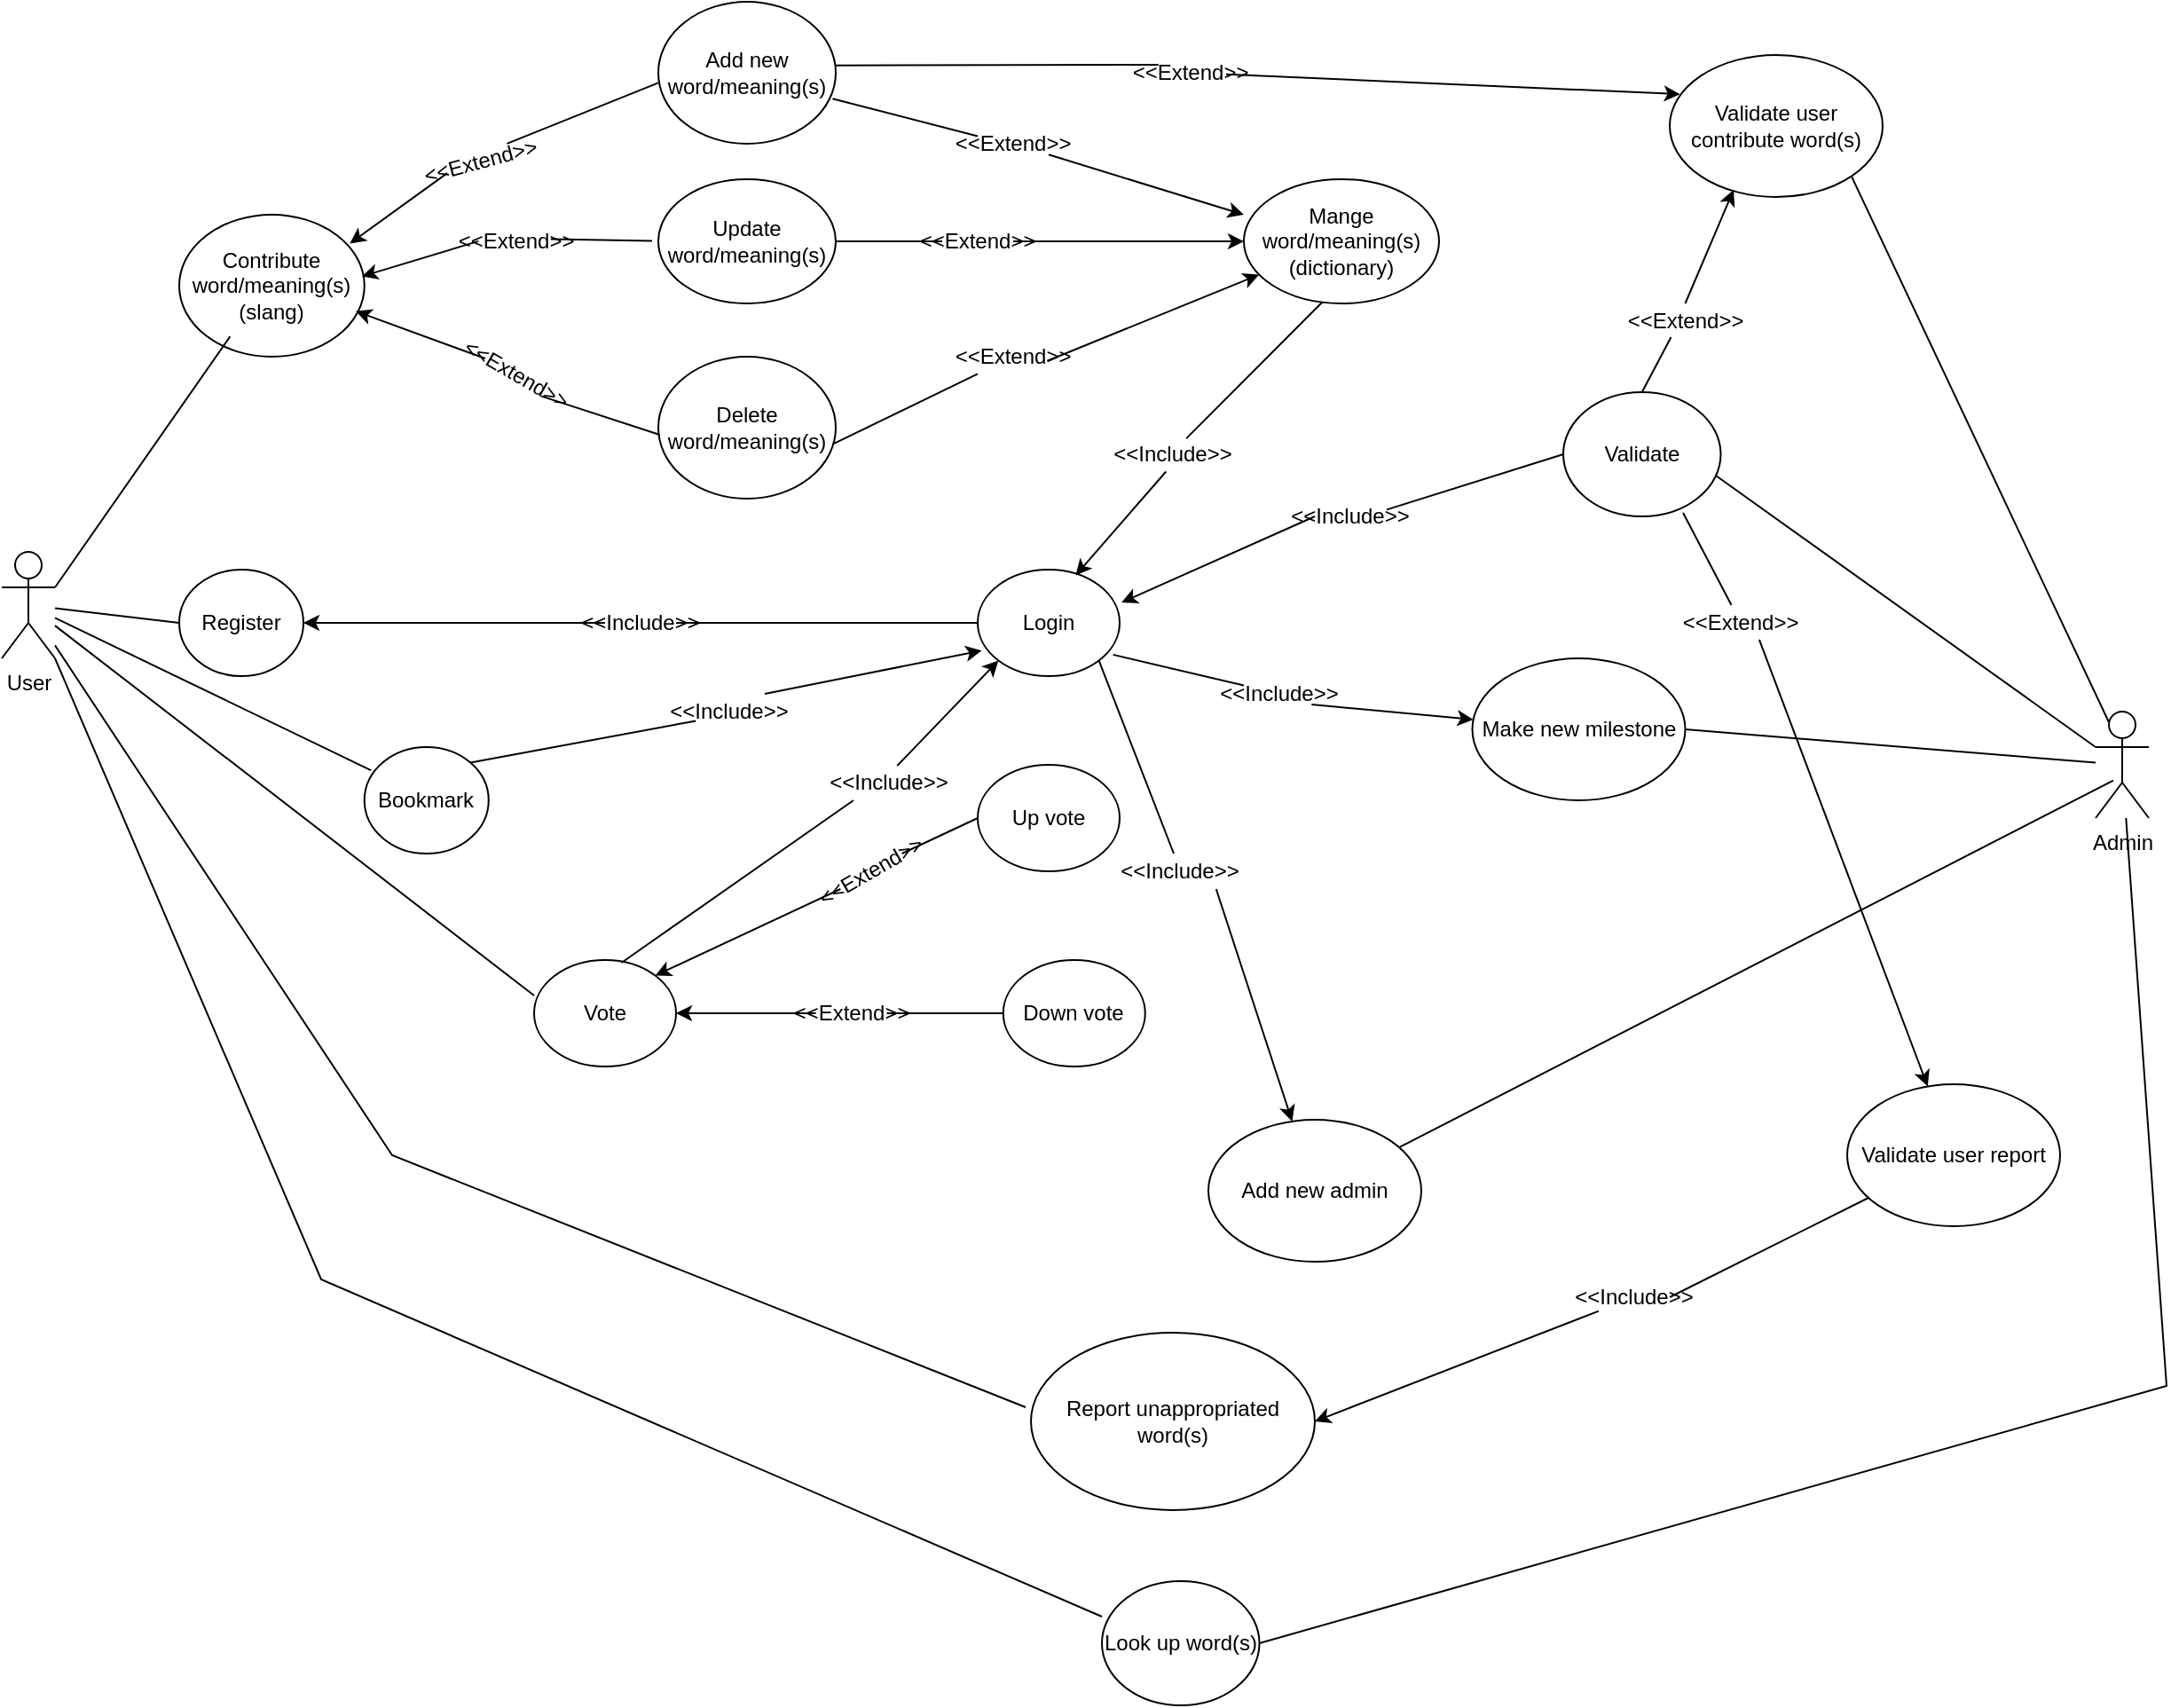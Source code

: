 <mxfile version="19.0.3" type="device"><diagram id="8RqWYSmorHsXbq1c-oKR" name="Page-1"><mxGraphModel dx="1422" dy="903" grid="1" gridSize="10" guides="1" tooltips="1" connect="1" arrows="1" fold="1" page="1" pageScale="1" pageWidth="1600" pageHeight="1200" math="0" shadow="0"><root><mxCell id="0"/><mxCell id="1" parent="0"/><mxCell id="_uc0YOR7MRCnR5nthvHS-1" value="User" style="shape=umlActor;verticalLabelPosition=bottom;verticalAlign=top;html=1;outlineConnect=0;" parent="1" vertex="1"><mxGeometry x="40" y="310" width="30" height="60" as="geometry"/></mxCell><mxCell id="_uc0YOR7MRCnR5nthvHS-2" value="Register" style="ellipse;whiteSpace=wrap;html=1;" parent="1" vertex="1"><mxGeometry x="140" y="320" width="70" height="60" as="geometry"/></mxCell><mxCell id="_uc0YOR7MRCnR5nthvHS-3" value="Login" style="ellipse;whiteSpace=wrap;html=1;" parent="1" vertex="1"><mxGeometry x="590" y="320" width="80" height="60" as="geometry"/></mxCell><mxCell id="_uc0YOR7MRCnR5nthvHS-4" value="Contribute word/meaning(s) (slang)" style="ellipse;whiteSpace=wrap;html=1;" parent="1" vertex="1"><mxGeometry x="140" y="120" width="104.38" height="80" as="geometry"/></mxCell><mxCell id="_uc0YOR7MRCnR5nthvHS-6" value="Look up word(s)" style="ellipse;whiteSpace=wrap;html=1;" parent="1" vertex="1"><mxGeometry x="660" y="890" width="88.75" height="70" as="geometry"/></mxCell><mxCell id="_uc0YOR7MRCnR5nthvHS-7" value="Report&amp;nbsp;unappropriated word(s)" style="ellipse;whiteSpace=wrap;html=1;" parent="1" vertex="1"><mxGeometry x="620" y="750" width="160" height="100" as="geometry"/></mxCell><mxCell id="_uc0YOR7MRCnR5nthvHS-9" value="Add new word/meaning(s)" style="ellipse;whiteSpace=wrap;html=1;" parent="1" vertex="1"><mxGeometry x="410" width="100" height="80" as="geometry"/></mxCell><mxCell id="_uc0YOR7MRCnR5nthvHS-10" value="Update word/meaning(s)" style="ellipse;whiteSpace=wrap;html=1;" parent="1" vertex="1"><mxGeometry x="410" y="100" width="100" height="70" as="geometry"/></mxCell><mxCell id="_uc0YOR7MRCnR5nthvHS-11" value="Delete word/meaning(s)" style="ellipse;whiteSpace=wrap;html=1;" parent="1" vertex="1"><mxGeometry x="410" y="200" width="100" height="80" as="geometry"/></mxCell><mxCell id="_uc0YOR7MRCnR5nthvHS-12" value="Vote" style="ellipse;whiteSpace=wrap;html=1;" parent="1" vertex="1"><mxGeometry x="340" y="540" width="80" height="60" as="geometry"/></mxCell><mxCell id="_uc0YOR7MRCnR5nthvHS-13" value="Up vote" style="ellipse;whiteSpace=wrap;html=1;" parent="1" vertex="1"><mxGeometry x="590" y="430" width="80" height="60" as="geometry"/></mxCell><mxCell id="_uc0YOR7MRCnR5nthvHS-14" value="Down vote" style="ellipse;whiteSpace=wrap;html=1;" parent="1" vertex="1"><mxGeometry x="604.38" y="540" width="80" height="60" as="geometry"/></mxCell><mxCell id="_uc0YOR7MRCnR5nthvHS-18" value="Bookmark" style="ellipse;whiteSpace=wrap;html=1;" parent="1" vertex="1"><mxGeometry x="244.38" y="420" width="70" height="60" as="geometry"/></mxCell><mxCell id="_uc0YOR7MRCnR5nthvHS-19" value="" style="endArrow=classic;html=1;rounded=0;exitX=0;exitY=0.5;exitDx=0;exitDy=0;entryX=1;entryY=0.5;entryDx=0;entryDy=0;startArrow=none;" parent="1" source="_uc0YOR7MRCnR5nthvHS-21" target="_uc0YOR7MRCnR5nthvHS-2" edge="1"><mxGeometry width="50" height="50" relative="1" as="geometry"><mxPoint x="460" y="390" as="sourcePoint"/><mxPoint x="510" y="340" as="targetPoint"/></mxGeometry></mxCell><mxCell id="_uc0YOR7MRCnR5nthvHS-22" value="" style="endArrow=classic;html=1;rounded=0;exitX=0.008;exitY=0.55;exitDx=0;exitDy=0;entryX=0.953;entryY=0.68;entryDx=0;entryDy=0;exitPerimeter=0;entryPerimeter=0;startArrow=none;" parent="1" source="_uc0YOR7MRCnR5nthvHS-29" target="_uc0YOR7MRCnR5nthvHS-4" edge="1"><mxGeometry width="50" height="50" relative="1" as="geometry"><mxPoint x="390" y="234.76" as="sourcePoint"/><mxPoint x="310" y="234.76" as="targetPoint"/></mxGeometry></mxCell><mxCell id="_uc0YOR7MRCnR5nthvHS-23" value="" style="endArrow=classic;html=1;rounded=0;entryX=0.986;entryY=0.435;entryDx=0;entryDy=0;entryPerimeter=0;exitX=-0.035;exitY=0.496;exitDx=0;exitDy=0;exitPerimeter=0;startArrow=none;" parent="1" source="_uc0YOR7MRCnR5nthvHS-31" target="_uc0YOR7MRCnR5nthvHS-4" edge="1"><mxGeometry width="50" height="50" relative="1" as="geometry"><mxPoint x="370" y="141" as="sourcePoint"/><mxPoint x="199.499" y="70.0" as="targetPoint"/></mxGeometry></mxCell><mxCell id="_uc0YOR7MRCnR5nthvHS-24" value="" style="endArrow=classic;html=1;rounded=0;exitX=0;exitY=0.571;exitDx=0;exitDy=0;entryX=0.921;entryY=0.203;entryDx=0;entryDy=0;exitPerimeter=0;entryPerimeter=0;startArrow=none;" parent="1" source="_uc0YOR7MRCnR5nthvHS-32" target="_uc0YOR7MRCnR5nthvHS-4" edge="1"><mxGeometry width="50" height="50" relative="1" as="geometry"><mxPoint x="360.5" y="100" as="sourcePoint"/><mxPoint x="189.999" y="29.1" as="targetPoint"/></mxGeometry></mxCell><mxCell id="_uc0YOR7MRCnR5nthvHS-27" value="" style="endArrow=none;html=1;rounded=0;entryX=0;entryY=0.5;entryDx=0;entryDy=0;" parent="1" source="_uc0YOR7MRCnR5nthvHS-1" target="_uc0YOR7MRCnR5nthvHS-2" edge="1"><mxGeometry width="50" height="50" relative="1" as="geometry"><mxPoint x="80" y="470" as="sourcePoint"/><mxPoint x="130" y="420" as="targetPoint"/></mxGeometry></mxCell><mxCell id="_uc0YOR7MRCnR5nthvHS-32" value="&amp;lt;&amp;lt;Extend&amp;gt;&amp;gt;" style="text;html=1;strokeColor=none;fillColor=none;align=center;verticalAlign=middle;whiteSpace=wrap;rounded=0;rotation=-15;" parent="1" vertex="1"><mxGeometry x="290" y="80" width="40" height="20" as="geometry"/></mxCell><mxCell id="_uc0YOR7MRCnR5nthvHS-33" value="" style="endArrow=none;html=1;rounded=0;exitX=0;exitY=0.571;exitDx=0;exitDy=0;entryX=0.921;entryY=0.203;entryDx=0;entryDy=0;exitPerimeter=0;entryPerimeter=0;" parent="1" source="_uc0YOR7MRCnR5nthvHS-9" target="_uc0YOR7MRCnR5nthvHS-32" edge="1"><mxGeometry width="50" height="50" relative="1" as="geometry"><mxPoint x="410" y="39.97" as="sourcePoint"/><mxPoint x="237.369" y="134.21" as="targetPoint"/></mxGeometry></mxCell><mxCell id="_uc0YOR7MRCnR5nthvHS-31" value="&amp;lt;&amp;lt;Extend&amp;gt;&amp;gt;" style="text;html=1;strokeColor=none;fillColor=none;align=center;verticalAlign=middle;whiteSpace=wrap;rounded=0;rotation=0;" parent="1" vertex="1"><mxGeometry x="310" y="125" width="40" height="20" as="geometry"/></mxCell><mxCell id="_uc0YOR7MRCnR5nthvHS-34" value="" style="endArrow=none;html=1;rounded=0;entryX=0.986;entryY=0.435;entryDx=0;entryDy=0;entryPerimeter=0;exitX=-0.035;exitY=0.496;exitDx=0;exitDy=0;exitPerimeter=0;" parent="1" source="_uc0YOR7MRCnR5nthvHS-10" target="_uc0YOR7MRCnR5nthvHS-31" edge="1"><mxGeometry width="50" height="50" relative="1" as="geometry"><mxPoint x="406.894" y="134.72" as="sourcePoint"/><mxPoint x="243.138" y="150.45" as="targetPoint"/></mxGeometry></mxCell><mxCell id="_uc0YOR7MRCnR5nthvHS-29" value="&amp;lt;&amp;lt;Extend&amp;gt;&amp;gt;" style="text;html=1;strokeColor=none;fillColor=none;align=center;verticalAlign=middle;whiteSpace=wrap;rounded=0;rotation=30;" parent="1" vertex="1"><mxGeometry x="310" y="200" width="40" height="20" as="geometry"/></mxCell><mxCell id="_uc0YOR7MRCnR5nthvHS-36" value="" style="endArrow=none;html=1;rounded=0;exitX=0.008;exitY=0.55;exitDx=0;exitDy=0;entryX=0.953;entryY=0.68;entryDx=0;entryDy=0;exitPerimeter=0;entryPerimeter=0;" parent="1" source="_uc0YOR7MRCnR5nthvHS-11" target="_uc0YOR7MRCnR5nthvHS-29" edge="1"><mxGeometry width="50" height="50" relative="1" as="geometry"><mxPoint x="410.71" y="238.5" as="sourcePoint"/><mxPoint x="240.209" y="167.6" as="targetPoint"/></mxGeometry></mxCell><mxCell id="_uc0YOR7MRCnR5nthvHS-21" value="&amp;lt;&amp;lt;Include&amp;gt;&amp;gt;" style="text;html=1;strokeColor=none;fillColor=none;align=center;verticalAlign=middle;whiteSpace=wrap;rounded=0;" parent="1" vertex="1"><mxGeometry x="380" y="340" width="40" height="20" as="geometry"/></mxCell><mxCell id="_uc0YOR7MRCnR5nthvHS-37" value="" style="endArrow=none;html=1;rounded=0;exitX=0;exitY=0.5;exitDx=0;exitDy=0;entryX=1;entryY=0.5;entryDx=0;entryDy=0;" parent="1" source="_uc0YOR7MRCnR5nthvHS-3" target="_uc0YOR7MRCnR5nthvHS-21" edge="1"><mxGeometry width="50" height="50" relative="1" as="geometry"><mxPoint x="290" y="350" as="sourcePoint"/><mxPoint x="210" y="350" as="targetPoint"/></mxGeometry></mxCell><mxCell id="_uc0YOR7MRCnR5nthvHS-40" value="" style="endArrow=classic;html=1;rounded=0;exitX=0;exitY=0.5;exitDx=0;exitDy=0;entryX=1;entryY=0;entryDx=0;entryDy=0;startArrow=none;" parent="1" source="_uc0YOR7MRCnR5nthvHS-39" target="_uc0YOR7MRCnR5nthvHS-12" edge="1"><mxGeometry width="50" height="50" relative="1" as="geometry"><mxPoint x="390" y="510" as="sourcePoint"/><mxPoint x="440" y="460" as="targetPoint"/></mxGeometry></mxCell><mxCell id="_uc0YOR7MRCnR5nthvHS-39" value="&amp;lt;&amp;lt;Extend&amp;gt;&amp;gt;" style="text;html=1;strokeColor=none;fillColor=none;align=center;verticalAlign=middle;whiteSpace=wrap;rounded=0;rotation=-30;" parent="1" vertex="1"><mxGeometry x="510" y="480" width="40" height="20" as="geometry"/></mxCell><mxCell id="_uc0YOR7MRCnR5nthvHS-43" value="" style="endArrow=none;html=1;rounded=0;exitX=0;exitY=0.5;exitDx=0;exitDy=0;entryX=1;entryY=0.5;entryDx=0;entryDy=0;" parent="1" source="_uc0YOR7MRCnR5nthvHS-13" target="_uc0YOR7MRCnR5nthvHS-39" edge="1"><mxGeometry width="50" height="50" relative="1" as="geometry"><mxPoint x="550" y="460" as="sourcePoint"/><mxPoint x="478.284" y="518.787" as="targetPoint"/></mxGeometry></mxCell><mxCell id="_uc0YOR7MRCnR5nthvHS-44" value="" style="endArrow=classic;html=1;rounded=0;exitX=0;exitY=0.5;exitDx=0;exitDy=0;startArrow=none;" parent="1" source="_uc0YOR7MRCnR5nthvHS-45" target="_uc0YOR7MRCnR5nthvHS-12" edge="1"><mxGeometry width="50" height="50" relative="1" as="geometry"><mxPoint x="410" y="680" as="sourcePoint"/><mxPoint x="460" y="630" as="targetPoint"/></mxGeometry></mxCell><mxCell id="_uc0YOR7MRCnR5nthvHS-45" value="&amp;lt;&amp;lt;Extend&amp;gt;&amp;gt;" style="text;html=1;strokeColor=none;fillColor=none;align=center;verticalAlign=middle;whiteSpace=wrap;rounded=0;rotation=0;" parent="1" vertex="1"><mxGeometry x="498.75" y="560" width="40" height="20" as="geometry"/></mxCell><mxCell id="_uc0YOR7MRCnR5nthvHS-46" value="" style="endArrow=none;html=1;rounded=0;exitX=0;exitY=0.5;exitDx=0;exitDy=0;" parent="1" source="_uc0YOR7MRCnR5nthvHS-14" target="_uc0YOR7MRCnR5nthvHS-45" edge="1"><mxGeometry width="50" height="50" relative="1" as="geometry"><mxPoint x="540" y="590" as="sourcePoint"/><mxPoint x="482.142" y="557.857" as="targetPoint"/></mxGeometry></mxCell><mxCell id="_uc0YOR7MRCnR5nthvHS-47" value="Mange word/meaning(s) (dictionary)" style="ellipse;whiteSpace=wrap;html=1;" parent="1" vertex="1"><mxGeometry x="740" y="100" width="110" height="70" as="geometry"/></mxCell><mxCell id="_uc0YOR7MRCnR5nthvHS-48" value="Admin" style="shape=umlActor;verticalLabelPosition=bottom;verticalAlign=top;html=1;outlineConnect=0;" parent="1" vertex="1"><mxGeometry x="1220" y="400" width="30" height="60" as="geometry"/></mxCell><mxCell id="_uc0YOR7MRCnR5nthvHS-50" value="" style="endArrow=classic;html=1;rounded=0;entryX=0;entryY=0.286;entryDx=0;entryDy=0;entryPerimeter=0;startArrow=none;" parent="1" source="_uc0YOR7MRCnR5nthvHS-81" target="_uc0YOR7MRCnR5nthvHS-47" edge="1"><mxGeometry width="50" height="50" relative="1" as="geometry"><mxPoint x="500" y="40" as="sourcePoint"/><mxPoint x="600" y="20" as="targetPoint"/></mxGeometry></mxCell><mxCell id="_uc0YOR7MRCnR5nthvHS-51" value="" style="endArrow=classic;html=1;rounded=0;entryX=0;entryY=0.5;entryDx=0;entryDy=0;startArrow=none;" parent="1" source="_uc0YOR7MRCnR5nthvHS-83" target="_uc0YOR7MRCnR5nthvHS-47" edge="1"><mxGeometry width="50" height="50" relative="1" as="geometry"><mxPoint x="500" y="135" as="sourcePoint"/><mxPoint x="730" y="150.02" as="targetPoint"/></mxGeometry></mxCell><mxCell id="_uc0YOR7MRCnR5nthvHS-52" value="" style="endArrow=classic;html=1;rounded=0;exitX=0.98;exitY=0.618;exitDx=0;exitDy=0;exitPerimeter=0;startArrow=none;" parent="1" source="_uc0YOR7MRCnR5nthvHS-85" target="_uc0YOR7MRCnR5nthvHS-47" edge="1"><mxGeometry width="50" height="50" relative="1" as="geometry"><mxPoint x="510" y="200" as="sourcePoint"/><mxPoint x="750" y="280.02" as="targetPoint"/></mxGeometry></mxCell><mxCell id="_uc0YOR7MRCnR5nthvHS-54" value="Validate" style="ellipse;whiteSpace=wrap;html=1;" parent="1" vertex="1"><mxGeometry x="920" y="220" width="88.75" height="70" as="geometry"/></mxCell><mxCell id="_uc0YOR7MRCnR5nthvHS-56" value="Validate user contribute word(s)" style="ellipse;whiteSpace=wrap;html=1;" parent="1" vertex="1"><mxGeometry x="980" y="30" width="120" height="80" as="geometry"/></mxCell><mxCell id="_uc0YOR7MRCnR5nthvHS-57" value="Validate user report" style="ellipse;whiteSpace=wrap;html=1;" parent="1" vertex="1"><mxGeometry x="1080" y="610" width="120" height="80" as="geometry"/></mxCell><mxCell id="_uc0YOR7MRCnR5nthvHS-58" value="Add new admin" style="ellipse;whiteSpace=wrap;html=1;" parent="1" vertex="1"><mxGeometry x="720" y="630" width="120" height="80" as="geometry"/></mxCell><mxCell id="_uc0YOR7MRCnR5nthvHS-59" value="Make new&amp;nbsp;milestone" style="ellipse;whiteSpace=wrap;html=1;" parent="1" vertex="1"><mxGeometry x="868.75" y="370" width="120" height="80" as="geometry"/></mxCell><mxCell id="_uc0YOR7MRCnR5nthvHS-60" value="" style="endArrow=classic;html=1;rounded=0;exitX=0.5;exitY=0;exitDx=0;exitDy=0;entryX=0.3;entryY=0.95;entryDx=0;entryDy=0;entryPerimeter=0;startArrow=none;" parent="1" source="_uc0YOR7MRCnR5nthvHS-114" target="_uc0YOR7MRCnR5nthvHS-56" edge="1"><mxGeometry width="50" height="50" relative="1" as="geometry"><mxPoint x="750" y="300" as="sourcePoint"/><mxPoint x="800" y="250" as="targetPoint"/></mxGeometry></mxCell><mxCell id="_uc0YOR7MRCnR5nthvHS-61" value="" style="endArrow=classic;html=1;rounded=0;exitX=0.761;exitY=0.971;exitDx=0;exitDy=0;exitPerimeter=0;startArrow=none;" parent="1" source="_uc0YOR7MRCnR5nthvHS-78" target="_uc0YOR7MRCnR5nthvHS-57" edge="1"><mxGeometry width="50" height="50" relative="1" as="geometry"><mxPoint x="1022.899" y="310.001" as="sourcePoint"/><mxPoint x="950" y="450.33" as="targetPoint"/></mxGeometry></mxCell><mxCell id="_uc0YOR7MRCnR5nthvHS-62" value="" style="endArrow=classic;html=1;rounded=0;entryX=0;entryY=1;entryDx=0;entryDy=0;exitX=0.616;exitY=0.025;exitDx=0;exitDy=0;exitPerimeter=0;startArrow=none;" parent="1" source="_uc0YOR7MRCnR5nthvHS-73" target="_uc0YOR7MRCnR5nthvHS-3" edge="1"><mxGeometry width="50" height="50" relative="1" as="geometry"><mxPoint x="280" y="660" as="sourcePoint"/><mxPoint x="330" y="610" as="targetPoint"/></mxGeometry></mxCell><mxCell id="_uc0YOR7MRCnR5nthvHS-63" value="" style="endArrow=classic;html=1;rounded=0;entryX=0.028;entryY=0.76;entryDx=0;entryDy=0;entryPerimeter=0;exitX=1;exitY=0;exitDx=0;exitDy=0;startArrow=none;" parent="1" source="_uc0YOR7MRCnR5nthvHS-71" target="_uc0YOR7MRCnR5nthvHS-3" edge="1"><mxGeometry width="50" height="50" relative="1" as="geometry"><mxPoint x="360" y="430" as="sourcePoint"/><mxPoint x="410" y="380" as="targetPoint"/></mxGeometry></mxCell><mxCell id="_uc0YOR7MRCnR5nthvHS-65" value="" style="endArrow=classic;html=1;rounded=0;exitX=0.403;exitY=0.987;exitDx=0;exitDy=0;entryX=0.69;entryY=0.054;entryDx=0;entryDy=0;entryPerimeter=0;exitPerimeter=0;startArrow=none;" parent="1" source="_uc0YOR7MRCnR5nthvHS-96" target="_uc0YOR7MRCnR5nthvHS-3" edge="1"><mxGeometry width="50" height="50" relative="1" as="geometry"><mxPoint x="799.899" y="269.831" as="sourcePoint"/><mxPoint x="727" y="410.16" as="targetPoint"/></mxGeometry></mxCell><mxCell id="_uc0YOR7MRCnR5nthvHS-66" value="" style="endArrow=classic;html=1;rounded=0;exitX=0;exitY=0.5;exitDx=0;exitDy=0;entryX=1.013;entryY=0.309;entryDx=0;entryDy=0;entryPerimeter=0;startArrow=none;" parent="1" source="_uc0YOR7MRCnR5nthvHS-92" target="_uc0YOR7MRCnR5nthvHS-3" edge="1"><mxGeometry width="50" height="50" relative="1" as="geometry"><mxPoint x="836.899" y="269.831" as="sourcePoint"/><mxPoint x="764" y="410.16" as="targetPoint"/></mxGeometry></mxCell><mxCell id="_uc0YOR7MRCnR5nthvHS-67" value="" style="endArrow=classic;html=1;rounded=0;exitX=1;exitY=1;exitDx=0;exitDy=0;fontStyle=1;startArrow=none;" parent="1" source="_uc0YOR7MRCnR5nthvHS-75" target="_uc0YOR7MRCnR5nthvHS-58" edge="1"><mxGeometry width="50" height="50" relative="1" as="geometry"><mxPoint x="772.899" y="539.671" as="sourcePoint"/><mxPoint x="700" y="680" as="targetPoint"/></mxGeometry></mxCell><mxCell id="_uc0YOR7MRCnR5nthvHS-68" value="" style="endArrow=classic;html=1;rounded=0;exitX=0.954;exitY=0.799;exitDx=0;exitDy=0;exitPerimeter=0;startArrow=none;" parent="1" source="_uc0YOR7MRCnR5nthvHS-87" target="_uc0YOR7MRCnR5nthvHS-59" edge="1"><mxGeometry width="50" height="50" relative="1" as="geometry"><mxPoint x="668.563" y="381.002" as="sourcePoint"/><mxPoint x="848.436" y="692.673" as="targetPoint"/></mxGeometry></mxCell><mxCell id="_uc0YOR7MRCnR5nthvHS-69" value="" style="endArrow=classic;html=1;rounded=0;entryX=1;entryY=0.5;entryDx=0;entryDy=0;startArrow=none;" parent="1" source="_uc0YOR7MRCnR5nthvHS-77" target="_uc0YOR7MRCnR5nthvHS-7" edge="1"><mxGeometry width="50" height="50" relative="1" as="geometry"><mxPoint x="920" y="780" as="sourcePoint"/><mxPoint x="970" y="730" as="targetPoint"/></mxGeometry></mxCell><mxCell id="_uc0YOR7MRCnR5nthvHS-70" value="" style="endArrow=classic;html=1;rounded=0;entryX=0.049;entryY=0.276;entryDx=0;entryDy=0;entryPerimeter=0;startArrow=none;" parent="1" source="_uc0YOR7MRCnR5nthvHS-94" target="_uc0YOR7MRCnR5nthvHS-56" edge="1"><mxGeometry width="50" height="50" relative="1" as="geometry"><mxPoint x="500" y="30" as="sourcePoint"/><mxPoint x="430" y="670" as="targetPoint"/></mxGeometry></mxCell><mxCell id="_uc0YOR7MRCnR5nthvHS-71" value="&amp;lt;&amp;lt;Include&amp;gt;&amp;gt;" style="text;html=1;strokeColor=none;fillColor=none;align=center;verticalAlign=middle;whiteSpace=wrap;rounded=0;" parent="1" vertex="1"><mxGeometry x="430" y="390" width="40" height="20" as="geometry"/></mxCell><mxCell id="_uc0YOR7MRCnR5nthvHS-72" value="" style="endArrow=none;html=1;rounded=0;entryX=0.028;entryY=0.76;entryDx=0;entryDy=0;entryPerimeter=0;exitX=1;exitY=0;exitDx=0;exitDy=0;" parent="1" source="_uc0YOR7MRCnR5nthvHS-18" target="_uc0YOR7MRCnR5nthvHS-71" edge="1"><mxGeometry width="50" height="50" relative="1" as="geometry"><mxPoint x="224.759" y="478.787" as="sourcePoint"/><mxPoint x="592.24" y="365.6" as="targetPoint"/></mxGeometry></mxCell><mxCell id="_uc0YOR7MRCnR5nthvHS-73" value="&amp;lt;&amp;lt;Include&amp;gt;&amp;gt;" style="text;html=1;strokeColor=none;fillColor=none;align=center;verticalAlign=middle;whiteSpace=wrap;rounded=0;" parent="1" vertex="1"><mxGeometry x="520" y="430" width="40" height="20" as="geometry"/></mxCell><mxCell id="_uc0YOR7MRCnR5nthvHS-74" value="" style="endArrow=none;html=1;rounded=0;entryX=0;entryY=1;entryDx=0;entryDy=0;exitX=0.616;exitY=0.025;exitDx=0;exitDy=0;exitPerimeter=0;" parent="1" source="_uc0YOR7MRCnR5nthvHS-12" target="_uc0YOR7MRCnR5nthvHS-73" edge="1"><mxGeometry width="50" height="50" relative="1" as="geometry"><mxPoint x="459.28" y="511.5" as="sourcePoint"/><mxPoint x="601.716" y="371.213" as="targetPoint"/></mxGeometry></mxCell><mxCell id="_uc0YOR7MRCnR5nthvHS-75" value="&amp;lt;&amp;lt;Include&amp;gt;&amp;gt;" style="text;html=1;strokeColor=none;fillColor=none;align=center;verticalAlign=middle;whiteSpace=wrap;rounded=0;" parent="1" vertex="1"><mxGeometry x="684.38" y="480" width="40" height="20" as="geometry"/></mxCell><mxCell id="_uc0YOR7MRCnR5nthvHS-76" value="" style="endArrow=none;html=1;rounded=0;exitX=1;exitY=1;exitDx=0;exitDy=0;fontStyle=1" parent="1" source="_uc0YOR7MRCnR5nthvHS-3" target="_uc0YOR7MRCnR5nthvHS-75" edge="1"><mxGeometry width="50" height="50" relative="1" as="geometry"><mxPoint x="658.284" y="371.213" as="sourcePoint"/><mxPoint x="764.323" y="631.39" as="targetPoint"/></mxGeometry></mxCell><mxCell id="_uc0YOR7MRCnR5nthvHS-78" value="&amp;lt;&amp;lt;Extend&amp;gt;&amp;gt;" style="text;html=1;strokeColor=none;fillColor=none;align=center;verticalAlign=middle;whiteSpace=wrap;rounded=0;" parent="1" vertex="1"><mxGeometry x="1000" y="340" width="40" height="20" as="geometry"/></mxCell><mxCell id="_uc0YOR7MRCnR5nthvHS-79" value="" style="endArrow=none;html=1;rounded=0;exitX=0.761;exitY=0.971;exitDx=0;exitDy=0;exitPerimeter=0;" parent="1" source="_uc0YOR7MRCnR5nthvHS-54" target="_uc0YOR7MRCnR5nthvHS-78" edge="1"><mxGeometry width="50" height="50" relative="1" as="geometry"><mxPoint x="987.539" y="287.97" as="sourcePoint"/><mxPoint x="1050.778" y="421.837" as="targetPoint"/></mxGeometry></mxCell><mxCell id="_uc0YOR7MRCnR5nthvHS-81" value="&amp;lt;&amp;lt;Extend&amp;gt;&amp;gt;" style="text;html=1;strokeColor=none;fillColor=none;align=center;verticalAlign=middle;whiteSpace=wrap;rounded=0;rotation=0;" parent="1" vertex="1"><mxGeometry x="590" y="70" width="40" height="20" as="geometry"/></mxCell><mxCell id="_uc0YOR7MRCnR5nthvHS-82" value="" style="endArrow=none;html=1;rounded=0;entryX=0;entryY=0.286;entryDx=0;entryDy=0;entryPerimeter=0;exitX=0.982;exitY=0.683;exitDx=0;exitDy=0;exitPerimeter=0;" parent="1" target="_uc0YOR7MRCnR5nthvHS-81" edge="1" source="_uc0YOR7MRCnR5nthvHS-9"><mxGeometry width="50" height="50" relative="1" as="geometry"><mxPoint x="500" y="40" as="sourcePoint"/><mxPoint x="740" y="120.02" as="targetPoint"/></mxGeometry></mxCell><mxCell id="_uc0YOR7MRCnR5nthvHS-83" value="&amp;lt;&amp;lt;Extend&amp;gt;&amp;gt;" style="text;html=1;strokeColor=none;fillColor=none;align=center;verticalAlign=middle;whiteSpace=wrap;rounded=0;rotation=0;" parent="1" vertex="1"><mxGeometry x="570" y="125" width="40" height="20" as="geometry"/></mxCell><mxCell id="_uc0YOR7MRCnR5nthvHS-84" value="" style="endArrow=none;html=1;rounded=0;entryX=0;entryY=0.5;entryDx=0;entryDy=0;exitX=1;exitY=0.5;exitDx=0;exitDy=0;" parent="1" target="_uc0YOR7MRCnR5nthvHS-83" edge="1" source="_uc0YOR7MRCnR5nthvHS-10"><mxGeometry width="50" height="50" relative="1" as="geometry"><mxPoint x="500" y="135" as="sourcePoint"/><mxPoint x="740" y="135" as="targetPoint"/></mxGeometry></mxCell><mxCell id="_uc0YOR7MRCnR5nthvHS-85" value="&amp;lt;&amp;lt;Extend&amp;gt;&amp;gt;" style="text;html=1;strokeColor=none;fillColor=none;align=center;verticalAlign=middle;whiteSpace=wrap;rounded=0;rotation=0;" parent="1" vertex="1"><mxGeometry x="590" y="190" width="40" height="20" as="geometry"/></mxCell><mxCell id="_uc0YOR7MRCnR5nthvHS-86" value="" style="endArrow=none;html=1;rounded=0;exitX=0.98;exitY=0.618;exitDx=0;exitDy=0;exitPerimeter=0;" parent="1" source="_uc0YOR7MRCnR5nthvHS-11" target="_uc0YOR7MRCnR5nthvHS-85" edge="1"><mxGeometry width="50" height="50" relative="1" as="geometry"><mxPoint x="496.975" y="243.26" as="sourcePoint"/><mxPoint x="744.325" y="150.071" as="targetPoint"/></mxGeometry></mxCell><mxCell id="_uc0YOR7MRCnR5nthvHS-87" value="&amp;lt;&amp;lt;Include&amp;gt;&amp;gt;" style="text;html=1;strokeColor=none;fillColor=none;align=center;verticalAlign=middle;whiteSpace=wrap;rounded=0;" parent="1" vertex="1"><mxGeometry x="740" y="380" width="40" height="20" as="geometry"/></mxCell><mxCell id="_uc0YOR7MRCnR5nthvHS-88" value="" style="endArrow=none;html=1;rounded=0;exitX=0.954;exitY=0.799;exitDx=0;exitDy=0;exitPerimeter=0;" parent="1" source="_uc0YOR7MRCnR5nthvHS-3" target="_uc0YOR7MRCnR5nthvHS-87" edge="1"><mxGeometry width="50" height="50" relative="1" as="geometry"><mxPoint x="666.32" y="367.94" as="sourcePoint"/><mxPoint x="862.219" y="528.926" as="targetPoint"/></mxGeometry></mxCell><mxCell id="_uc0YOR7MRCnR5nthvHS-92" value="&amp;lt;&amp;lt;Include&amp;gt;&amp;gt;" style="text;html=1;strokeColor=none;fillColor=none;align=center;verticalAlign=middle;whiteSpace=wrap;rounded=0;" parent="1" vertex="1"><mxGeometry x="780" y="280" width="40" height="20" as="geometry"/></mxCell><mxCell id="_uc0YOR7MRCnR5nthvHS-93" value="" style="endArrow=none;html=1;rounded=0;exitX=0;exitY=0.5;exitDx=0;exitDy=0;entryX=1.013;entryY=0.309;entryDx=0;entryDy=0;entryPerimeter=0;" parent="1" source="_uc0YOR7MRCnR5nthvHS-54" target="_uc0YOR7MRCnR5nthvHS-92" edge="1"><mxGeometry width="50" height="50" relative="1" as="geometry"><mxPoint x="920" y="255" as="sourcePoint"/><mxPoint x="671.04" y="338.54" as="targetPoint"/></mxGeometry></mxCell><mxCell id="_uc0YOR7MRCnR5nthvHS-94" value="&amp;lt;&amp;lt;Extend&amp;gt;&amp;gt;" style="text;html=1;strokeColor=none;fillColor=none;align=center;verticalAlign=middle;whiteSpace=wrap;rounded=0;" parent="1" vertex="1"><mxGeometry x="690" y="30" width="40" height="20" as="geometry"/></mxCell><mxCell id="_uc0YOR7MRCnR5nthvHS-95" value="" style="endArrow=none;html=1;rounded=0;entryX=0.049;entryY=0.276;entryDx=0;entryDy=0;entryPerimeter=0;exitX=0.998;exitY=0.448;exitDx=0;exitDy=0;exitPerimeter=0;" parent="1" target="_uc0YOR7MRCnR5nthvHS-94" edge="1" source="_uc0YOR7MRCnR5nthvHS-9"><mxGeometry width="50" height="50" relative="1" as="geometry"><mxPoint x="500" y="30" as="sourcePoint"/><mxPoint x="985.88" y="52.08" as="targetPoint"/></mxGeometry></mxCell><mxCell id="_uc0YOR7MRCnR5nthvHS-96" value="&amp;lt;&amp;lt;Include&amp;gt;&amp;gt;" style="text;html=1;strokeColor=none;fillColor=none;align=center;verticalAlign=middle;whiteSpace=wrap;rounded=0;" parent="1" vertex="1"><mxGeometry x="680" y="245" width="40" height="20" as="geometry"/></mxCell><mxCell id="_uc0YOR7MRCnR5nthvHS-97" value="" style="endArrow=none;html=1;rounded=0;exitX=0.403;exitY=0.987;exitDx=0;exitDy=0;entryX=0.69;entryY=0.054;entryDx=0;entryDy=0;entryPerimeter=0;exitPerimeter=0;" parent="1" source="_uc0YOR7MRCnR5nthvHS-47" target="_uc0YOR7MRCnR5nthvHS-96" edge="1"><mxGeometry width="50" height="50" relative="1" as="geometry"><mxPoint x="775.766" y="169.09" as="sourcePoint"/><mxPoint x="645.2" y="323.24" as="targetPoint"/></mxGeometry></mxCell><mxCell id="_uc0YOR7MRCnR5nthvHS-99" value="" style="endArrow=none;html=1;rounded=0;entryX=-0.019;entryY=0.42;entryDx=0;entryDy=0;entryPerimeter=0;" parent="1" source="_uc0YOR7MRCnR5nthvHS-1" target="_uc0YOR7MRCnR5nthvHS-7" edge="1"><mxGeometry width="50" height="50" relative="1" as="geometry"><mxPoint x="580" y="670" as="sourcePoint"/><mxPoint x="630" y="620" as="targetPoint"/><Array as="points"><mxPoint x="260" y="650"/></Array></mxGeometry></mxCell><mxCell id="_uc0YOR7MRCnR5nthvHS-100" value="" style="endArrow=none;html=1;rounded=0;exitX=1;exitY=1;exitDx=0;exitDy=0;exitPerimeter=0;" parent="1" source="_uc0YOR7MRCnR5nthvHS-1" edge="1"><mxGeometry width="50" height="50" relative="1" as="geometry"><mxPoint x="23.04" y="429.996" as="sourcePoint"/><mxPoint x="660" y="910" as="targetPoint"/><Array as="points"><mxPoint x="220" y="720"/></Array></mxGeometry></mxCell><mxCell id="_uc0YOR7MRCnR5nthvHS-101" value="" style="endArrow=none;html=1;rounded=0;entryX=0.275;entryY=0.857;entryDx=0;entryDy=0;entryPerimeter=0;exitX=1;exitY=0.333;exitDx=0;exitDy=0;exitPerimeter=0;" parent="1" source="_uc0YOR7MRCnR5nthvHS-1" target="_uc0YOR7MRCnR5nthvHS-4" edge="1"><mxGeometry width="50" height="50" relative="1" as="geometry"><mxPoint x="60" y="280" as="sourcePoint"/><mxPoint x="110" y="230" as="targetPoint"/></mxGeometry></mxCell><mxCell id="_uc0YOR7MRCnR5nthvHS-102" value="" style="endArrow=none;html=1;rounded=0;entryX=0.052;entryY=0.217;entryDx=0;entryDy=0;entryPerimeter=0;" parent="1" source="_uc0YOR7MRCnR5nthvHS-1" target="_uc0YOR7MRCnR5nthvHS-18" edge="1"><mxGeometry width="50" height="50" relative="1" as="geometry"><mxPoint x="170" y="430" as="sourcePoint"/><mxPoint x="220" y="380" as="targetPoint"/></mxGeometry></mxCell><mxCell id="_uc0YOR7MRCnR5nthvHS-103" value="" style="endArrow=none;html=1;rounded=0;entryX=0;entryY=0.333;entryDx=0;entryDy=0;entryPerimeter=0;" parent="1" source="_uc0YOR7MRCnR5nthvHS-1" target="_uc0YOR7MRCnR5nthvHS-12" edge="1"><mxGeometry width="50" height="50" relative="1" as="geometry"><mxPoint x="210" y="540" as="sourcePoint"/><mxPoint x="260" y="490" as="targetPoint"/></mxGeometry></mxCell><mxCell id="_uc0YOR7MRCnR5nthvHS-104" value="" style="endArrow=none;html=1;rounded=0;entryX=0.25;entryY=0.1;entryDx=0;entryDy=0;entryPerimeter=0;exitX=1;exitY=1;exitDx=0;exitDy=0;" parent="1" source="_uc0YOR7MRCnR5nthvHS-56" target="_uc0YOR7MRCnR5nthvHS-48" edge="1"><mxGeometry width="50" height="50" relative="1" as="geometry"><mxPoint x="1130" y="370" as="sourcePoint"/><mxPoint x="1180" y="320" as="targetPoint"/></mxGeometry></mxCell><mxCell id="_uc0YOR7MRCnR5nthvHS-105" value="" style="endArrow=none;html=1;rounded=0;entryX=0;entryY=0.333;entryDx=0;entryDy=0;entryPerimeter=0;exitX=0.969;exitY=0.671;exitDx=0;exitDy=0;exitPerimeter=0;" parent="1" source="_uc0YOR7MRCnR5nthvHS-54" target="_uc0YOR7MRCnR5nthvHS-48" edge="1"><mxGeometry width="50" height="50" relative="1" as="geometry"><mxPoint x="1092.426" y="108.284" as="sourcePoint"/><mxPoint x="1237.5" y="416" as="targetPoint"/></mxGeometry></mxCell><mxCell id="_uc0YOR7MRCnR5nthvHS-107" value="" style="endArrow=none;html=1;rounded=0;exitX=1;exitY=0.5;exitDx=0;exitDy=0;" parent="1" source="_uc0YOR7MRCnR5nthvHS-59" target="_uc0YOR7MRCnR5nthvHS-48" edge="1"><mxGeometry width="50" height="50" relative="1" as="geometry"><mxPoint x="979.999" y="353.48" as="sourcePoint"/><mxPoint x="1194" y="506.51" as="targetPoint"/></mxGeometry></mxCell><mxCell id="_uc0YOR7MRCnR5nthvHS-108" value="" style="endArrow=none;html=1;rounded=0;" parent="1" source="_uc0YOR7MRCnR5nthvHS-58" edge="1"><mxGeometry width="50" height="50" relative="1" as="geometry"><mxPoint x="998.75" y="420" as="sourcePoint"/><mxPoint x="1230" y="438.782" as="targetPoint"/></mxGeometry></mxCell><mxCell id="_uc0YOR7MRCnR5nthvHS-77" value="&amp;lt;&amp;lt;Include&amp;gt;&amp;gt;" style="text;html=1;strokeColor=none;fillColor=none;align=center;verticalAlign=middle;whiteSpace=wrap;rounded=0;" parent="1" vertex="1"><mxGeometry x="940" y="720" width="40" height="20" as="geometry"/></mxCell><mxCell id="_uc0YOR7MRCnR5nthvHS-112" value="" style="endArrow=none;html=1;rounded=0;entryX=1;entryY=0.5;entryDx=0;entryDy=0;" parent="1" source="_uc0YOR7MRCnR5nthvHS-57" target="_uc0YOR7MRCnR5nthvHS-77" edge="1"><mxGeometry width="50" height="50" relative="1" as="geometry"><mxPoint x="1089.12" y="671.2" as="sourcePoint"/><mxPoint x="780" y="800" as="targetPoint"/></mxGeometry></mxCell><mxCell id="_uc0YOR7MRCnR5nthvHS-113" value="" style="endArrow=none;html=1;rounded=0;exitX=1;exitY=0.5;exitDx=0;exitDy=0;" parent="1" source="_uc0YOR7MRCnR5nthvHS-6" target="_uc0YOR7MRCnR5nthvHS-48" edge="1"><mxGeometry width="50" height="50" relative="1" as="geometry"><mxPoint x="900.0" y="946.816" as="sourcePoint"/><mxPoint x="1302.46" y="740.002" as="targetPoint"/><Array as="points"><mxPoint x="1260" y="780"/></Array></mxGeometry></mxCell><mxCell id="_uc0YOR7MRCnR5nthvHS-114" value="&amp;lt;&amp;lt;Extend&amp;gt;&amp;gt;" style="text;html=1;strokeColor=none;fillColor=none;align=center;verticalAlign=middle;whiteSpace=wrap;rounded=0;" parent="1" vertex="1"><mxGeometry x="968.75" y="170" width="40" height="20" as="geometry"/></mxCell><mxCell id="_uc0YOR7MRCnR5nthvHS-115" value="" style="endArrow=none;html=1;rounded=0;exitX=0.5;exitY=0;exitDx=0;exitDy=0;entryX=0.3;entryY=0.95;entryDx=0;entryDy=0;entryPerimeter=0;" parent="1" source="_uc0YOR7MRCnR5nthvHS-54" target="_uc0YOR7MRCnR5nthvHS-114" edge="1"><mxGeometry width="50" height="50" relative="1" as="geometry"><mxPoint x="964.375" y="220" as="sourcePoint"/><mxPoint x="1016.0" y="106" as="targetPoint"/></mxGeometry></mxCell></root></mxGraphModel></diagram></mxfile>